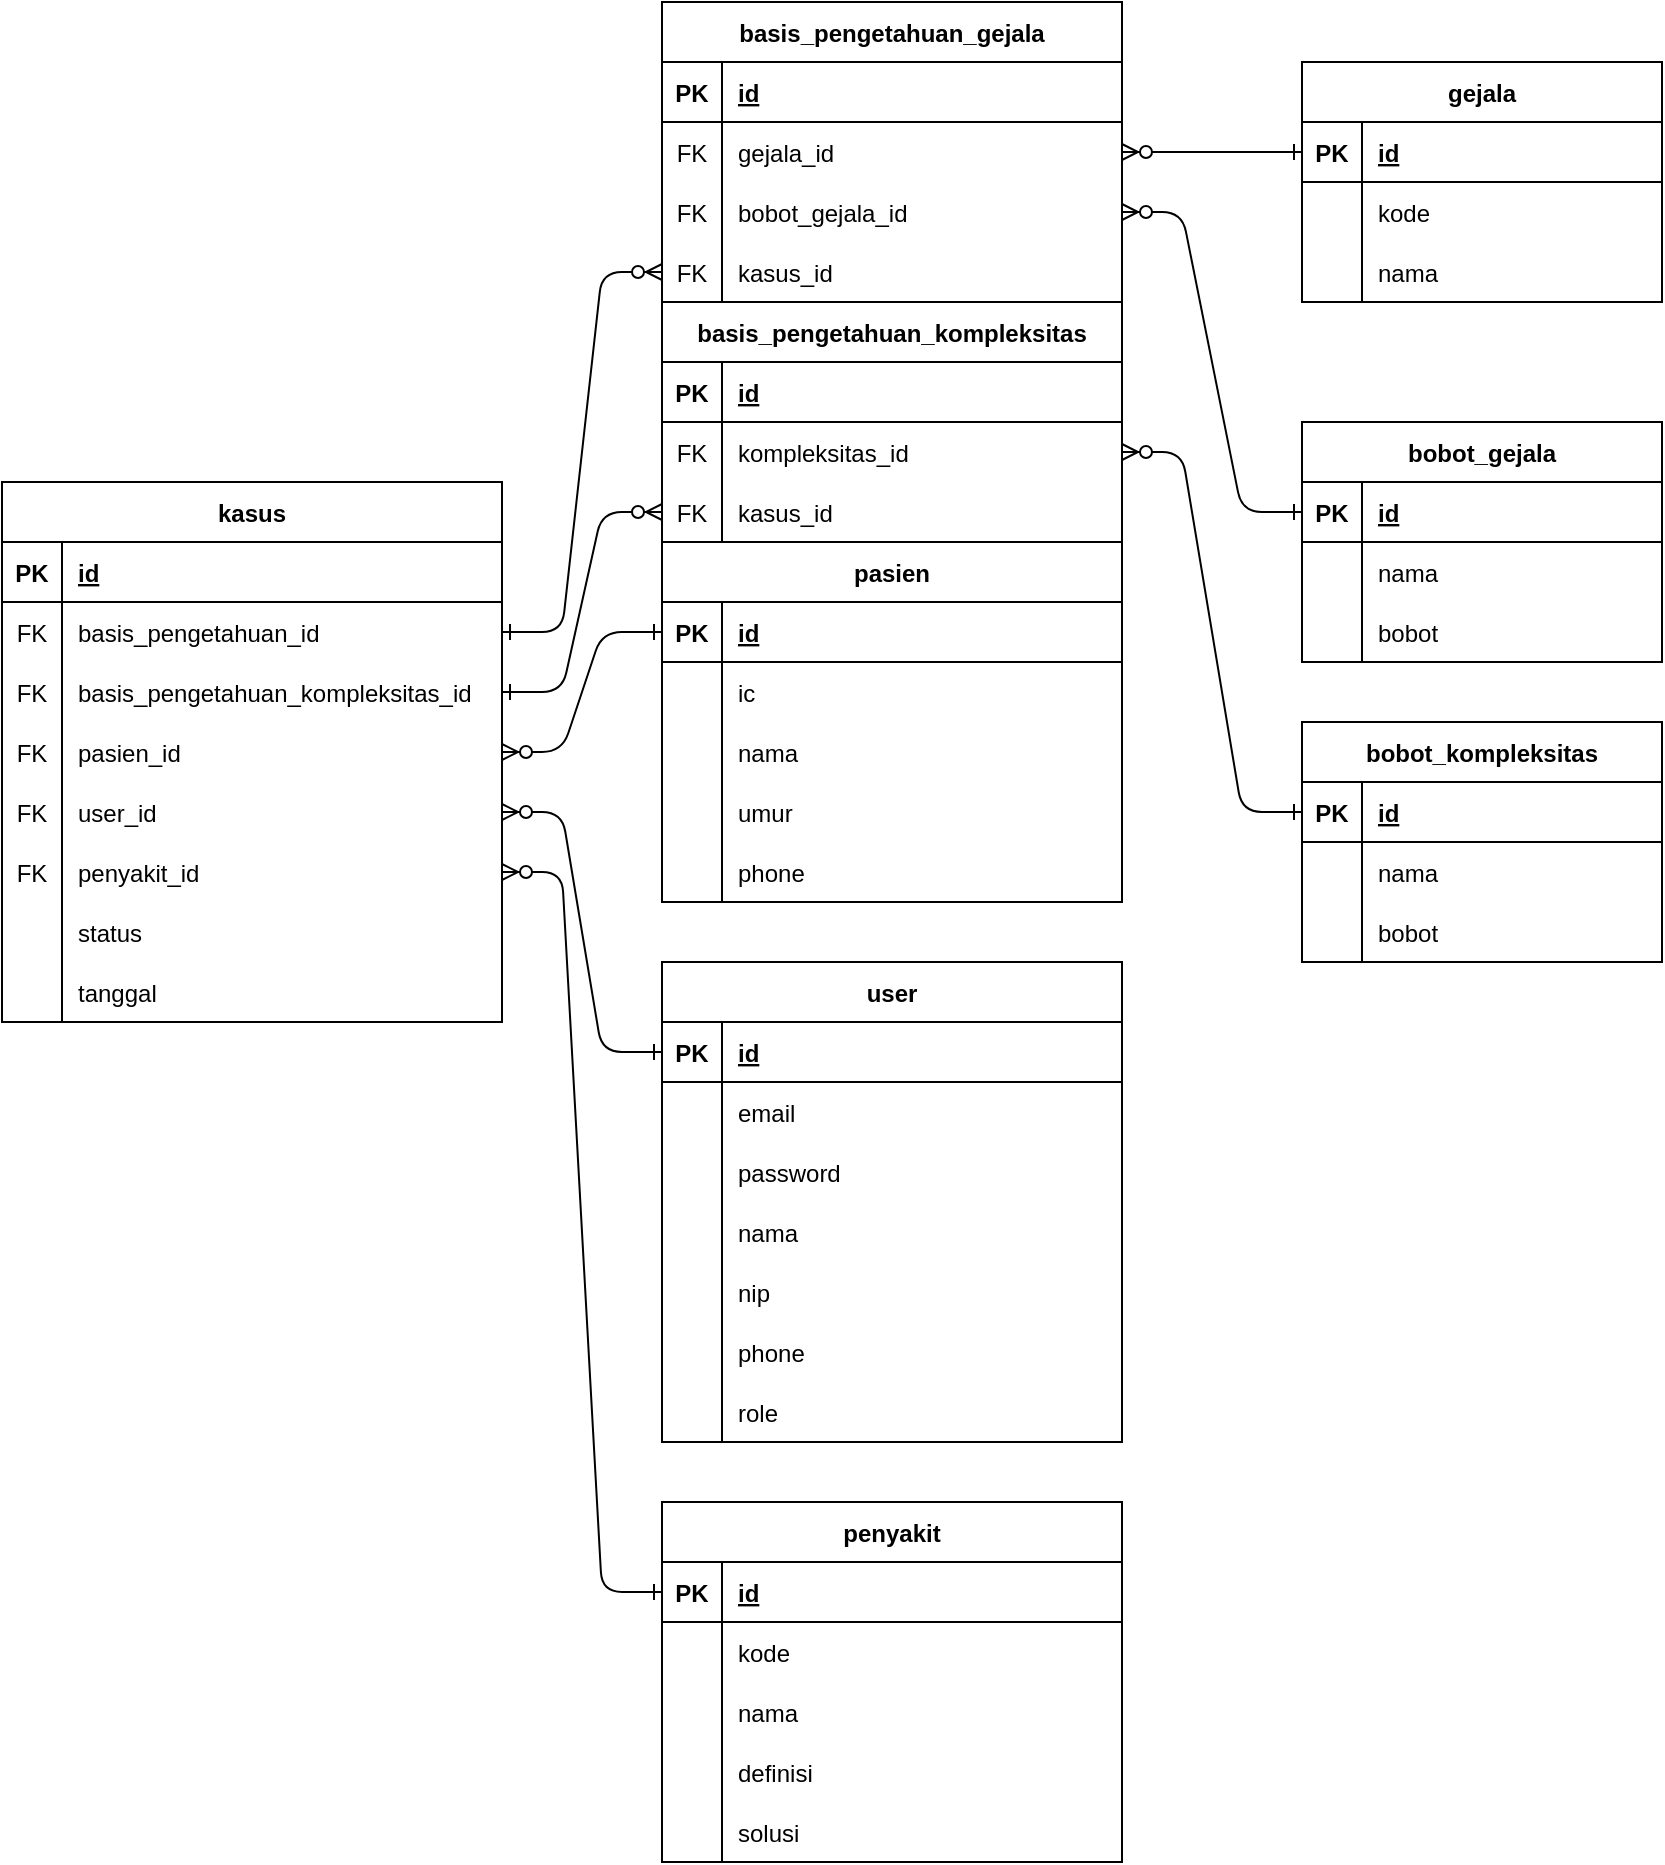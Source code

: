 <mxfile version="20.8.16" type="device"><diagram id="R2lEEEUBdFMjLlhIrx00" name="Page-1"><mxGraphModel dx="337" dy="280" grid="1" gridSize="10" guides="1" tooltips="1" connect="1" arrows="1" fold="1" page="1" pageScale="1" pageWidth="850" pageHeight="1100" math="0" shadow="0" extFonts="Permanent Marker^https://fonts.googleapis.com/css?family=Permanent+Marker"><root><mxCell id="0"/><mxCell id="1" parent="0"/><mxCell id="U392wMu31FLgUs0yRR94-350" value="user" style="shape=table;startSize=30;container=1;collapsible=1;childLayout=tableLayout;fixedRows=1;rowLines=0;fontStyle=1;align=center;resizeLast=1;" parent="1" vertex="1"><mxGeometry x="1190" y="1590" width="230" height="240" as="geometry"/></mxCell><mxCell id="U392wMu31FLgUs0yRR94-351" value="" style="shape=tableRow;horizontal=0;startSize=0;swimlaneHead=0;swimlaneBody=0;fillColor=none;collapsible=0;dropTarget=0;points=[[0,0.5],[1,0.5]];portConstraint=eastwest;top=0;left=0;right=0;bottom=1;" parent="U392wMu31FLgUs0yRR94-350" vertex="1"><mxGeometry y="30" width="230" height="30" as="geometry"/></mxCell><mxCell id="U392wMu31FLgUs0yRR94-352" value="PK" style="shape=partialRectangle;connectable=0;fillColor=none;top=0;left=0;bottom=0;right=0;fontStyle=1;overflow=hidden;" parent="U392wMu31FLgUs0yRR94-351" vertex="1"><mxGeometry width="30" height="30" as="geometry"><mxRectangle width="30" height="30" as="alternateBounds"/></mxGeometry></mxCell><mxCell id="U392wMu31FLgUs0yRR94-353" value="id" style="shape=partialRectangle;connectable=0;fillColor=none;top=0;left=0;bottom=0;right=0;align=left;spacingLeft=6;fontStyle=5;overflow=hidden;" parent="U392wMu31FLgUs0yRR94-351" vertex="1"><mxGeometry x="30" width="200" height="30" as="geometry"><mxRectangle width="200" height="30" as="alternateBounds"/></mxGeometry></mxCell><mxCell id="U392wMu31FLgUs0yRR94-354" value="" style="shape=tableRow;horizontal=0;startSize=0;swimlaneHead=0;swimlaneBody=0;fillColor=none;collapsible=0;dropTarget=0;points=[[0,0.5],[1,0.5]];portConstraint=eastwest;top=0;left=0;right=0;bottom=0;" parent="U392wMu31FLgUs0yRR94-350" vertex="1"><mxGeometry y="60" width="230" height="30" as="geometry"/></mxCell><mxCell id="U392wMu31FLgUs0yRR94-355" value="" style="shape=partialRectangle;connectable=0;fillColor=none;top=0;left=0;bottom=0;right=0;editable=1;overflow=hidden;" parent="U392wMu31FLgUs0yRR94-354" vertex="1"><mxGeometry width="30" height="30" as="geometry"><mxRectangle width="30" height="30" as="alternateBounds"/></mxGeometry></mxCell><mxCell id="U392wMu31FLgUs0yRR94-356" value="email" style="shape=partialRectangle;connectable=0;fillColor=none;top=0;left=0;bottom=0;right=0;align=left;spacingLeft=6;overflow=hidden;" parent="U392wMu31FLgUs0yRR94-354" vertex="1"><mxGeometry x="30" width="200" height="30" as="geometry"><mxRectangle width="200" height="30" as="alternateBounds"/></mxGeometry></mxCell><mxCell id="U392wMu31FLgUs0yRR94-357" value="" style="shape=tableRow;horizontal=0;startSize=0;swimlaneHead=0;swimlaneBody=0;fillColor=none;collapsible=0;dropTarget=0;points=[[0,0.5],[1,0.5]];portConstraint=eastwest;top=0;left=0;right=0;bottom=0;" parent="U392wMu31FLgUs0yRR94-350" vertex="1"><mxGeometry y="90" width="230" height="30" as="geometry"/></mxCell><mxCell id="U392wMu31FLgUs0yRR94-358" value="" style="shape=partialRectangle;connectable=0;fillColor=none;top=0;left=0;bottom=0;right=0;editable=1;overflow=hidden;" parent="U392wMu31FLgUs0yRR94-357" vertex="1"><mxGeometry width="30" height="30" as="geometry"><mxRectangle width="30" height="30" as="alternateBounds"/></mxGeometry></mxCell><mxCell id="U392wMu31FLgUs0yRR94-359" value="password" style="shape=partialRectangle;connectable=0;fillColor=none;top=0;left=0;bottom=0;right=0;align=left;spacingLeft=6;overflow=hidden;" parent="U392wMu31FLgUs0yRR94-357" vertex="1"><mxGeometry x="30" width="200" height="30" as="geometry"><mxRectangle width="200" height="30" as="alternateBounds"/></mxGeometry></mxCell><mxCell id="U392wMu31FLgUs0yRR94-360" value="" style="shape=tableRow;horizontal=0;startSize=0;swimlaneHead=0;swimlaneBody=0;fillColor=none;collapsible=0;dropTarget=0;points=[[0,0.5],[1,0.5]];portConstraint=eastwest;top=0;left=0;right=0;bottom=0;" parent="U392wMu31FLgUs0yRR94-350" vertex="1"><mxGeometry y="120" width="230" height="30" as="geometry"/></mxCell><mxCell id="U392wMu31FLgUs0yRR94-361" value="" style="shape=partialRectangle;connectable=0;fillColor=none;top=0;left=0;bottom=0;right=0;editable=1;overflow=hidden;" parent="U392wMu31FLgUs0yRR94-360" vertex="1"><mxGeometry width="30" height="30" as="geometry"><mxRectangle width="30" height="30" as="alternateBounds"/></mxGeometry></mxCell><mxCell id="U392wMu31FLgUs0yRR94-362" value="nama" style="shape=partialRectangle;connectable=0;fillColor=none;top=0;left=0;bottom=0;right=0;align=left;spacingLeft=6;overflow=hidden;" parent="U392wMu31FLgUs0yRR94-360" vertex="1"><mxGeometry x="30" width="200" height="30" as="geometry"><mxRectangle width="200" height="30" as="alternateBounds"/></mxGeometry></mxCell><mxCell id="U392wMu31FLgUs0yRR94-363" value="" style="shape=tableRow;horizontal=0;startSize=0;swimlaneHead=0;swimlaneBody=0;fillColor=none;collapsible=0;dropTarget=0;points=[[0,0.5],[1,0.5]];portConstraint=eastwest;top=0;left=0;right=0;bottom=0;" parent="U392wMu31FLgUs0yRR94-350" vertex="1"><mxGeometry y="150" width="230" height="30" as="geometry"/></mxCell><mxCell id="U392wMu31FLgUs0yRR94-364" value="" style="shape=partialRectangle;connectable=0;fillColor=none;top=0;left=0;bottom=0;right=0;editable=1;overflow=hidden;" parent="U392wMu31FLgUs0yRR94-363" vertex="1"><mxGeometry width="30" height="30" as="geometry"><mxRectangle width="30" height="30" as="alternateBounds"/></mxGeometry></mxCell><mxCell id="U392wMu31FLgUs0yRR94-365" value="nip" style="shape=partialRectangle;connectable=0;fillColor=none;top=0;left=0;bottom=0;right=0;align=left;spacingLeft=6;overflow=hidden;" parent="U392wMu31FLgUs0yRR94-363" vertex="1"><mxGeometry x="30" width="200" height="30" as="geometry"><mxRectangle width="200" height="30" as="alternateBounds"/></mxGeometry></mxCell><mxCell id="U392wMu31FLgUs0yRR94-366" value="" style="shape=tableRow;horizontal=0;startSize=0;swimlaneHead=0;swimlaneBody=0;fillColor=none;collapsible=0;dropTarget=0;points=[[0,0.5],[1,0.5]];portConstraint=eastwest;top=0;left=0;right=0;bottom=0;" parent="U392wMu31FLgUs0yRR94-350" vertex="1"><mxGeometry y="180" width="230" height="30" as="geometry"/></mxCell><mxCell id="U392wMu31FLgUs0yRR94-367" value="" style="shape=partialRectangle;connectable=0;fillColor=none;top=0;left=0;bottom=0;right=0;editable=1;overflow=hidden;" parent="U392wMu31FLgUs0yRR94-366" vertex="1"><mxGeometry width="30" height="30" as="geometry"><mxRectangle width="30" height="30" as="alternateBounds"/></mxGeometry></mxCell><mxCell id="U392wMu31FLgUs0yRR94-368" value="phone" style="shape=partialRectangle;connectable=0;fillColor=none;top=0;left=0;bottom=0;right=0;align=left;spacingLeft=6;overflow=hidden;" parent="U392wMu31FLgUs0yRR94-366" vertex="1"><mxGeometry x="30" width="200" height="30" as="geometry"><mxRectangle width="200" height="30" as="alternateBounds"/></mxGeometry></mxCell><mxCell id="U392wMu31FLgUs0yRR94-369" value="" style="shape=tableRow;horizontal=0;startSize=0;swimlaneHead=0;swimlaneBody=0;fillColor=none;collapsible=0;dropTarget=0;points=[[0,0.5],[1,0.5]];portConstraint=eastwest;top=0;left=0;right=0;bottom=0;" parent="U392wMu31FLgUs0yRR94-350" vertex="1"><mxGeometry y="210" width="230" height="30" as="geometry"/></mxCell><mxCell id="U392wMu31FLgUs0yRR94-370" value="" style="shape=partialRectangle;connectable=0;fillColor=none;top=0;left=0;bottom=0;right=0;editable=1;overflow=hidden;" parent="U392wMu31FLgUs0yRR94-369" vertex="1"><mxGeometry width="30" height="30" as="geometry"><mxRectangle width="30" height="30" as="alternateBounds"/></mxGeometry></mxCell><mxCell id="U392wMu31FLgUs0yRR94-371" value="role" style="shape=partialRectangle;connectable=0;fillColor=none;top=0;left=0;bottom=0;right=0;align=left;spacingLeft=6;overflow=hidden;" parent="U392wMu31FLgUs0yRR94-369" vertex="1"><mxGeometry x="30" width="200" height="30" as="geometry"><mxRectangle width="200" height="30" as="alternateBounds"/></mxGeometry></mxCell><mxCell id="U392wMu31FLgUs0yRR94-372" value="pasien" style="shape=table;startSize=30;container=1;collapsible=1;childLayout=tableLayout;fixedRows=1;rowLines=0;fontStyle=1;align=center;resizeLast=1;" parent="1" vertex="1"><mxGeometry x="1190" y="1380" width="230" height="180" as="geometry"/></mxCell><mxCell id="U392wMu31FLgUs0yRR94-373" value="" style="shape=tableRow;horizontal=0;startSize=0;swimlaneHead=0;swimlaneBody=0;fillColor=none;collapsible=0;dropTarget=0;points=[[0,0.5],[1,0.5]];portConstraint=eastwest;top=0;left=0;right=0;bottom=1;" parent="U392wMu31FLgUs0yRR94-372" vertex="1"><mxGeometry y="30" width="230" height="30" as="geometry"/></mxCell><mxCell id="U392wMu31FLgUs0yRR94-374" value="PK" style="shape=partialRectangle;connectable=0;fillColor=none;top=0;left=0;bottom=0;right=0;fontStyle=1;overflow=hidden;" parent="U392wMu31FLgUs0yRR94-373" vertex="1"><mxGeometry width="30" height="30" as="geometry"><mxRectangle width="30" height="30" as="alternateBounds"/></mxGeometry></mxCell><mxCell id="U392wMu31FLgUs0yRR94-375" value="id" style="shape=partialRectangle;connectable=0;fillColor=none;top=0;left=0;bottom=0;right=0;align=left;spacingLeft=6;fontStyle=5;overflow=hidden;" parent="U392wMu31FLgUs0yRR94-373" vertex="1"><mxGeometry x="30" width="200" height="30" as="geometry"><mxRectangle width="200" height="30" as="alternateBounds"/></mxGeometry></mxCell><mxCell id="U392wMu31FLgUs0yRR94-376" value="" style="shape=tableRow;horizontal=0;startSize=0;swimlaneHead=0;swimlaneBody=0;fillColor=none;collapsible=0;dropTarget=0;points=[[0,0.5],[1,0.5]];portConstraint=eastwest;top=0;left=0;right=0;bottom=0;" parent="U392wMu31FLgUs0yRR94-372" vertex="1"><mxGeometry y="60" width="230" height="30" as="geometry"/></mxCell><mxCell id="U392wMu31FLgUs0yRR94-377" value="" style="shape=partialRectangle;connectable=0;fillColor=none;top=0;left=0;bottom=0;right=0;editable=1;overflow=hidden;" parent="U392wMu31FLgUs0yRR94-376" vertex="1"><mxGeometry width="30" height="30" as="geometry"><mxRectangle width="30" height="30" as="alternateBounds"/></mxGeometry></mxCell><mxCell id="U392wMu31FLgUs0yRR94-378" value="ic" style="shape=partialRectangle;connectable=0;fillColor=none;top=0;left=0;bottom=0;right=0;align=left;spacingLeft=6;overflow=hidden;" parent="U392wMu31FLgUs0yRR94-376" vertex="1"><mxGeometry x="30" width="200" height="30" as="geometry"><mxRectangle width="200" height="30" as="alternateBounds"/></mxGeometry></mxCell><mxCell id="U392wMu31FLgUs0yRR94-379" value="" style="shape=tableRow;horizontal=0;startSize=0;swimlaneHead=0;swimlaneBody=0;fillColor=none;collapsible=0;dropTarget=0;points=[[0,0.5],[1,0.5]];portConstraint=eastwest;top=0;left=0;right=0;bottom=0;" parent="U392wMu31FLgUs0yRR94-372" vertex="1"><mxGeometry y="90" width="230" height="30" as="geometry"/></mxCell><mxCell id="U392wMu31FLgUs0yRR94-380" value="" style="shape=partialRectangle;connectable=0;fillColor=none;top=0;left=0;bottom=0;right=0;editable=1;overflow=hidden;" parent="U392wMu31FLgUs0yRR94-379" vertex="1"><mxGeometry width="30" height="30" as="geometry"><mxRectangle width="30" height="30" as="alternateBounds"/></mxGeometry></mxCell><mxCell id="U392wMu31FLgUs0yRR94-381" value="nama" style="shape=partialRectangle;connectable=0;fillColor=none;top=0;left=0;bottom=0;right=0;align=left;spacingLeft=6;overflow=hidden;" parent="U392wMu31FLgUs0yRR94-379" vertex="1"><mxGeometry x="30" width="200" height="30" as="geometry"><mxRectangle width="200" height="30" as="alternateBounds"/></mxGeometry></mxCell><mxCell id="U392wMu31FLgUs0yRR94-382" value="" style="shape=tableRow;horizontal=0;startSize=0;swimlaneHead=0;swimlaneBody=0;fillColor=none;collapsible=0;dropTarget=0;points=[[0,0.5],[1,0.5]];portConstraint=eastwest;top=0;left=0;right=0;bottom=0;" parent="U392wMu31FLgUs0yRR94-372" vertex="1"><mxGeometry y="120" width="230" height="30" as="geometry"/></mxCell><mxCell id="U392wMu31FLgUs0yRR94-383" value="" style="shape=partialRectangle;connectable=0;fillColor=none;top=0;left=0;bottom=0;right=0;editable=1;overflow=hidden;" parent="U392wMu31FLgUs0yRR94-382" vertex="1"><mxGeometry width="30" height="30" as="geometry"><mxRectangle width="30" height="30" as="alternateBounds"/></mxGeometry></mxCell><mxCell id="U392wMu31FLgUs0yRR94-384" value="umur" style="shape=partialRectangle;connectable=0;fillColor=none;top=0;left=0;bottom=0;right=0;align=left;spacingLeft=6;overflow=hidden;" parent="U392wMu31FLgUs0yRR94-382" vertex="1"><mxGeometry x="30" width="200" height="30" as="geometry"><mxRectangle width="200" height="30" as="alternateBounds"/></mxGeometry></mxCell><mxCell id="U392wMu31FLgUs0yRR94-385" value="" style="shape=tableRow;horizontal=0;startSize=0;swimlaneHead=0;swimlaneBody=0;fillColor=none;collapsible=0;dropTarget=0;points=[[0,0.5],[1,0.5]];portConstraint=eastwest;top=0;left=0;right=0;bottom=0;" parent="U392wMu31FLgUs0yRR94-372" vertex="1"><mxGeometry y="150" width="230" height="30" as="geometry"/></mxCell><mxCell id="U392wMu31FLgUs0yRR94-386" value="" style="shape=partialRectangle;connectable=0;fillColor=none;top=0;left=0;bottom=0;right=0;editable=1;overflow=hidden;" parent="U392wMu31FLgUs0yRR94-385" vertex="1"><mxGeometry width="30" height="30" as="geometry"><mxRectangle width="30" height="30" as="alternateBounds"/></mxGeometry></mxCell><mxCell id="U392wMu31FLgUs0yRR94-387" value="phone" style="shape=partialRectangle;connectable=0;fillColor=none;top=0;left=0;bottom=0;right=0;align=left;spacingLeft=6;overflow=hidden;" parent="U392wMu31FLgUs0yRR94-385" vertex="1"><mxGeometry x="30" width="200" height="30" as="geometry"><mxRectangle width="200" height="30" as="alternateBounds"/></mxGeometry></mxCell><mxCell id="U392wMu31FLgUs0yRR94-388" value="penyakit" style="shape=table;startSize=30;container=1;collapsible=1;childLayout=tableLayout;fixedRows=1;rowLines=0;fontStyle=1;align=center;resizeLast=1;" parent="1" vertex="1"><mxGeometry x="1190" y="1860" width="230" height="180" as="geometry"/></mxCell><mxCell id="U392wMu31FLgUs0yRR94-389" value="" style="shape=tableRow;horizontal=0;startSize=0;swimlaneHead=0;swimlaneBody=0;fillColor=none;collapsible=0;dropTarget=0;points=[[0,0.5],[1,0.5]];portConstraint=eastwest;top=0;left=0;right=0;bottom=1;" parent="U392wMu31FLgUs0yRR94-388" vertex="1"><mxGeometry y="30" width="230" height="30" as="geometry"/></mxCell><mxCell id="U392wMu31FLgUs0yRR94-390" value="PK" style="shape=partialRectangle;connectable=0;fillColor=none;top=0;left=0;bottom=0;right=0;fontStyle=1;overflow=hidden;" parent="U392wMu31FLgUs0yRR94-389" vertex="1"><mxGeometry width="30" height="30" as="geometry"><mxRectangle width="30" height="30" as="alternateBounds"/></mxGeometry></mxCell><mxCell id="U392wMu31FLgUs0yRR94-391" value="id" style="shape=partialRectangle;connectable=0;fillColor=none;top=0;left=0;bottom=0;right=0;align=left;spacingLeft=6;fontStyle=5;overflow=hidden;" parent="U392wMu31FLgUs0yRR94-389" vertex="1"><mxGeometry x="30" width="200" height="30" as="geometry"><mxRectangle width="200" height="30" as="alternateBounds"/></mxGeometry></mxCell><mxCell id="U392wMu31FLgUs0yRR94-392" value="" style="shape=tableRow;horizontal=0;startSize=0;swimlaneHead=0;swimlaneBody=0;fillColor=none;collapsible=0;dropTarget=0;points=[[0,0.5],[1,0.5]];portConstraint=eastwest;top=0;left=0;right=0;bottom=0;" parent="U392wMu31FLgUs0yRR94-388" vertex="1"><mxGeometry y="60" width="230" height="30" as="geometry"/></mxCell><mxCell id="U392wMu31FLgUs0yRR94-393" value="" style="shape=partialRectangle;connectable=0;fillColor=none;top=0;left=0;bottom=0;right=0;editable=1;overflow=hidden;" parent="U392wMu31FLgUs0yRR94-392" vertex="1"><mxGeometry width="30" height="30" as="geometry"><mxRectangle width="30" height="30" as="alternateBounds"/></mxGeometry></mxCell><mxCell id="U392wMu31FLgUs0yRR94-394" value="kode" style="shape=partialRectangle;connectable=0;fillColor=none;top=0;left=0;bottom=0;right=0;align=left;spacingLeft=6;overflow=hidden;" parent="U392wMu31FLgUs0yRR94-392" vertex="1"><mxGeometry x="30" width="200" height="30" as="geometry"><mxRectangle width="200" height="30" as="alternateBounds"/></mxGeometry></mxCell><mxCell id="U392wMu31FLgUs0yRR94-395" value="" style="shape=tableRow;horizontal=0;startSize=0;swimlaneHead=0;swimlaneBody=0;fillColor=none;collapsible=0;dropTarget=0;points=[[0,0.5],[1,0.5]];portConstraint=eastwest;top=0;left=0;right=0;bottom=0;" parent="U392wMu31FLgUs0yRR94-388" vertex="1"><mxGeometry y="90" width="230" height="30" as="geometry"/></mxCell><mxCell id="U392wMu31FLgUs0yRR94-396" value="" style="shape=partialRectangle;connectable=0;fillColor=none;top=0;left=0;bottom=0;right=0;editable=1;overflow=hidden;" parent="U392wMu31FLgUs0yRR94-395" vertex="1"><mxGeometry width="30" height="30" as="geometry"><mxRectangle width="30" height="30" as="alternateBounds"/></mxGeometry></mxCell><mxCell id="U392wMu31FLgUs0yRR94-397" value="nama" style="shape=partialRectangle;connectable=0;fillColor=none;top=0;left=0;bottom=0;right=0;align=left;spacingLeft=6;overflow=hidden;" parent="U392wMu31FLgUs0yRR94-395" vertex="1"><mxGeometry x="30" width="200" height="30" as="geometry"><mxRectangle width="200" height="30" as="alternateBounds"/></mxGeometry></mxCell><mxCell id="U392wMu31FLgUs0yRR94-398" value="" style="shape=tableRow;horizontal=0;startSize=0;swimlaneHead=0;swimlaneBody=0;fillColor=none;collapsible=0;dropTarget=0;points=[[0,0.5],[1,0.5]];portConstraint=eastwest;top=0;left=0;right=0;bottom=0;" parent="U392wMu31FLgUs0yRR94-388" vertex="1"><mxGeometry y="120" width="230" height="30" as="geometry"/></mxCell><mxCell id="U392wMu31FLgUs0yRR94-399" value="" style="shape=partialRectangle;connectable=0;fillColor=none;top=0;left=0;bottom=0;right=0;editable=1;overflow=hidden;" parent="U392wMu31FLgUs0yRR94-398" vertex="1"><mxGeometry width="30" height="30" as="geometry"><mxRectangle width="30" height="30" as="alternateBounds"/></mxGeometry></mxCell><mxCell id="U392wMu31FLgUs0yRR94-400" value="definisi" style="shape=partialRectangle;connectable=0;fillColor=none;top=0;left=0;bottom=0;right=0;align=left;spacingLeft=6;overflow=hidden;" parent="U392wMu31FLgUs0yRR94-398" vertex="1"><mxGeometry x="30" width="200" height="30" as="geometry"><mxRectangle width="200" height="30" as="alternateBounds"/></mxGeometry></mxCell><mxCell id="U392wMu31FLgUs0yRR94-401" value="" style="shape=tableRow;horizontal=0;startSize=0;swimlaneHead=0;swimlaneBody=0;fillColor=none;collapsible=0;dropTarget=0;points=[[0,0.5],[1,0.5]];portConstraint=eastwest;top=0;left=0;right=0;bottom=0;" parent="U392wMu31FLgUs0yRR94-388" vertex="1"><mxGeometry y="150" width="230" height="30" as="geometry"/></mxCell><mxCell id="U392wMu31FLgUs0yRR94-402" value="" style="shape=partialRectangle;connectable=0;fillColor=none;top=0;left=0;bottom=0;right=0;editable=1;overflow=hidden;" parent="U392wMu31FLgUs0yRR94-401" vertex="1"><mxGeometry width="30" height="30" as="geometry"><mxRectangle width="30" height="30" as="alternateBounds"/></mxGeometry></mxCell><mxCell id="U392wMu31FLgUs0yRR94-403" value="solusi" style="shape=partialRectangle;connectable=0;fillColor=none;top=0;left=0;bottom=0;right=0;align=left;spacingLeft=6;overflow=hidden;" parent="U392wMu31FLgUs0yRR94-401" vertex="1"><mxGeometry x="30" width="200" height="30" as="geometry"><mxRectangle width="200" height="30" as="alternateBounds"/></mxGeometry></mxCell><mxCell id="U392wMu31FLgUs0yRR94-404" value="gejala" style="shape=table;startSize=30;container=1;collapsible=1;childLayout=tableLayout;fixedRows=1;rowLines=0;fontStyle=1;align=center;resizeLast=1;" parent="1" vertex="1"><mxGeometry x="1510" y="1140" width="180" height="120" as="geometry"/></mxCell><mxCell id="U392wMu31FLgUs0yRR94-405" value="" style="shape=tableRow;horizontal=0;startSize=0;swimlaneHead=0;swimlaneBody=0;fillColor=none;collapsible=0;dropTarget=0;points=[[0,0.5],[1,0.5]];portConstraint=eastwest;top=0;left=0;right=0;bottom=1;" parent="U392wMu31FLgUs0yRR94-404" vertex="1"><mxGeometry y="30" width="180" height="30" as="geometry"/></mxCell><mxCell id="U392wMu31FLgUs0yRR94-406" value="PK" style="shape=partialRectangle;connectable=0;fillColor=none;top=0;left=0;bottom=0;right=0;fontStyle=1;overflow=hidden;" parent="U392wMu31FLgUs0yRR94-405" vertex="1"><mxGeometry width="30" height="30" as="geometry"><mxRectangle width="30" height="30" as="alternateBounds"/></mxGeometry></mxCell><mxCell id="U392wMu31FLgUs0yRR94-407" value="id" style="shape=partialRectangle;connectable=0;fillColor=none;top=0;left=0;bottom=0;right=0;align=left;spacingLeft=6;fontStyle=5;overflow=hidden;" parent="U392wMu31FLgUs0yRR94-405" vertex="1"><mxGeometry x="30" width="150" height="30" as="geometry"><mxRectangle width="150" height="30" as="alternateBounds"/></mxGeometry></mxCell><mxCell id="U392wMu31FLgUs0yRR94-408" value="" style="shape=tableRow;horizontal=0;startSize=0;swimlaneHead=0;swimlaneBody=0;fillColor=none;collapsible=0;dropTarget=0;points=[[0,0.5],[1,0.5]];portConstraint=eastwest;top=0;left=0;right=0;bottom=0;" parent="U392wMu31FLgUs0yRR94-404" vertex="1"><mxGeometry y="60" width="180" height="30" as="geometry"/></mxCell><mxCell id="U392wMu31FLgUs0yRR94-409" value="" style="shape=partialRectangle;connectable=0;fillColor=none;top=0;left=0;bottom=0;right=0;editable=1;overflow=hidden;" parent="U392wMu31FLgUs0yRR94-408" vertex="1"><mxGeometry width="30" height="30" as="geometry"><mxRectangle width="30" height="30" as="alternateBounds"/></mxGeometry></mxCell><mxCell id="U392wMu31FLgUs0yRR94-410" value="kode" style="shape=partialRectangle;connectable=0;fillColor=none;top=0;left=0;bottom=0;right=0;align=left;spacingLeft=6;overflow=hidden;" parent="U392wMu31FLgUs0yRR94-408" vertex="1"><mxGeometry x="30" width="150" height="30" as="geometry"><mxRectangle width="150" height="30" as="alternateBounds"/></mxGeometry></mxCell><mxCell id="U392wMu31FLgUs0yRR94-411" value="" style="shape=tableRow;horizontal=0;startSize=0;swimlaneHead=0;swimlaneBody=0;fillColor=none;collapsible=0;dropTarget=0;points=[[0,0.5],[1,0.5]];portConstraint=eastwest;top=0;left=0;right=0;bottom=0;" parent="U392wMu31FLgUs0yRR94-404" vertex="1"><mxGeometry y="90" width="180" height="30" as="geometry"/></mxCell><mxCell id="U392wMu31FLgUs0yRR94-412" value="" style="shape=partialRectangle;connectable=0;fillColor=none;top=0;left=0;bottom=0;right=0;editable=1;overflow=hidden;" parent="U392wMu31FLgUs0yRR94-411" vertex="1"><mxGeometry width="30" height="30" as="geometry"><mxRectangle width="30" height="30" as="alternateBounds"/></mxGeometry></mxCell><mxCell id="U392wMu31FLgUs0yRR94-413" value="nama" style="shape=partialRectangle;connectable=0;fillColor=none;top=0;left=0;bottom=0;right=0;align=left;spacingLeft=6;overflow=hidden;" parent="U392wMu31FLgUs0yRR94-411" vertex="1"><mxGeometry x="30" width="150" height="30" as="geometry"><mxRectangle width="150" height="30" as="alternateBounds"/></mxGeometry></mxCell><mxCell id="U392wMu31FLgUs0yRR94-417" value="bobot_gejala" style="shape=table;startSize=30;container=1;collapsible=1;childLayout=tableLayout;fixedRows=1;rowLines=0;fontStyle=1;align=center;resizeLast=1;" parent="1" vertex="1"><mxGeometry x="1510" y="1320" width="180" height="120" as="geometry"/></mxCell><mxCell id="U392wMu31FLgUs0yRR94-418" value="" style="shape=tableRow;horizontal=0;startSize=0;swimlaneHead=0;swimlaneBody=0;fillColor=none;collapsible=0;dropTarget=0;points=[[0,0.5],[1,0.5]];portConstraint=eastwest;top=0;left=0;right=0;bottom=1;" parent="U392wMu31FLgUs0yRR94-417" vertex="1"><mxGeometry y="30" width="180" height="30" as="geometry"/></mxCell><mxCell id="U392wMu31FLgUs0yRR94-419" value="PK" style="shape=partialRectangle;connectable=0;fillColor=none;top=0;left=0;bottom=0;right=0;fontStyle=1;overflow=hidden;" parent="U392wMu31FLgUs0yRR94-418" vertex="1"><mxGeometry width="30" height="30" as="geometry"><mxRectangle width="30" height="30" as="alternateBounds"/></mxGeometry></mxCell><mxCell id="U392wMu31FLgUs0yRR94-420" value="id" style="shape=partialRectangle;connectable=0;fillColor=none;top=0;left=0;bottom=0;right=0;align=left;spacingLeft=6;fontStyle=5;overflow=hidden;" parent="U392wMu31FLgUs0yRR94-418" vertex="1"><mxGeometry x="30" width="150" height="30" as="geometry"><mxRectangle width="150" height="30" as="alternateBounds"/></mxGeometry></mxCell><mxCell id="U392wMu31FLgUs0yRR94-421" value="" style="shape=tableRow;horizontal=0;startSize=0;swimlaneHead=0;swimlaneBody=0;fillColor=none;collapsible=0;dropTarget=0;points=[[0,0.5],[1,0.5]];portConstraint=eastwest;top=0;left=0;right=0;bottom=0;" parent="U392wMu31FLgUs0yRR94-417" vertex="1"><mxGeometry y="60" width="180" height="30" as="geometry"/></mxCell><mxCell id="U392wMu31FLgUs0yRR94-422" value="" style="shape=partialRectangle;connectable=0;fillColor=none;top=0;left=0;bottom=0;right=0;editable=1;overflow=hidden;" parent="U392wMu31FLgUs0yRR94-421" vertex="1"><mxGeometry width="30" height="30" as="geometry"><mxRectangle width="30" height="30" as="alternateBounds"/></mxGeometry></mxCell><mxCell id="U392wMu31FLgUs0yRR94-423" value="nama" style="shape=partialRectangle;connectable=0;fillColor=none;top=0;left=0;bottom=0;right=0;align=left;spacingLeft=6;overflow=hidden;" parent="U392wMu31FLgUs0yRR94-421" vertex="1"><mxGeometry x="30" width="150" height="30" as="geometry"><mxRectangle width="150" height="30" as="alternateBounds"/></mxGeometry></mxCell><mxCell id="U392wMu31FLgUs0yRR94-424" value="" style="shape=tableRow;horizontal=0;startSize=0;swimlaneHead=0;swimlaneBody=0;fillColor=none;collapsible=0;dropTarget=0;points=[[0,0.5],[1,0.5]];portConstraint=eastwest;top=0;left=0;right=0;bottom=0;" parent="U392wMu31FLgUs0yRR94-417" vertex="1"><mxGeometry y="90" width="180" height="30" as="geometry"/></mxCell><mxCell id="U392wMu31FLgUs0yRR94-425" value="" style="shape=partialRectangle;connectable=0;fillColor=none;top=0;left=0;bottom=0;right=0;editable=1;overflow=hidden;" parent="U392wMu31FLgUs0yRR94-424" vertex="1"><mxGeometry width="30" height="30" as="geometry"><mxRectangle width="30" height="30" as="alternateBounds"/></mxGeometry></mxCell><mxCell id="U392wMu31FLgUs0yRR94-426" value="bobot" style="shape=partialRectangle;connectable=0;fillColor=none;top=0;left=0;bottom=0;right=0;align=left;spacingLeft=6;overflow=hidden;" parent="U392wMu31FLgUs0yRR94-424" vertex="1"><mxGeometry x="30" width="150" height="30" as="geometry"><mxRectangle width="150" height="30" as="alternateBounds"/></mxGeometry></mxCell><mxCell id="U392wMu31FLgUs0yRR94-430" value="" style="edgeStyle=entityRelationEdgeStyle;endArrow=ERzeroToMany;startArrow=ERone;endFill=1;startFill=0;" parent="1" source="U392wMu31FLgUs0yRR94-418" target="U392wMu31FLgUs0yRR94-441" edge="1"><mxGeometry width="100" height="100" relative="1" as="geometry"><mxPoint x="1400" y="585" as="sourcePoint"/><mxPoint x="1550" y="1090" as="targetPoint"/></mxGeometry></mxCell><mxCell id="U392wMu31FLgUs0yRR94-431" value="basis_pengetahuan_gejala" style="shape=table;startSize=30;container=1;collapsible=1;childLayout=tableLayout;fixedRows=1;rowLines=0;fontStyle=1;align=center;resizeLast=1;" parent="1" vertex="1"><mxGeometry x="1190" y="1110" width="230" height="150" as="geometry"/></mxCell><mxCell id="U392wMu31FLgUs0yRR94-432" value="" style="shape=tableRow;horizontal=0;startSize=0;swimlaneHead=0;swimlaneBody=0;fillColor=none;collapsible=0;dropTarget=0;points=[[0,0.5],[1,0.5]];portConstraint=eastwest;top=0;left=0;right=0;bottom=1;" parent="U392wMu31FLgUs0yRR94-431" vertex="1"><mxGeometry y="30" width="230" height="30" as="geometry"/></mxCell><mxCell id="U392wMu31FLgUs0yRR94-433" value="PK" style="shape=partialRectangle;connectable=0;fillColor=none;top=0;left=0;bottom=0;right=0;fontStyle=1;overflow=hidden;" parent="U392wMu31FLgUs0yRR94-432" vertex="1"><mxGeometry width="30" height="30" as="geometry"><mxRectangle width="30" height="30" as="alternateBounds"/></mxGeometry></mxCell><mxCell id="U392wMu31FLgUs0yRR94-434" value="id" style="shape=partialRectangle;connectable=0;fillColor=none;top=0;left=0;bottom=0;right=0;align=left;spacingLeft=6;fontStyle=5;overflow=hidden;" parent="U392wMu31FLgUs0yRR94-432" vertex="1"><mxGeometry x="30" width="200" height="30" as="geometry"><mxRectangle width="200" height="30" as="alternateBounds"/></mxGeometry></mxCell><mxCell id="U392wMu31FLgUs0yRR94-438" value="" style="shape=tableRow;horizontal=0;startSize=0;swimlaneHead=0;swimlaneBody=0;fillColor=none;collapsible=0;dropTarget=0;points=[[0,0.5],[1,0.5]];portConstraint=eastwest;top=0;left=0;right=0;bottom=0;" parent="U392wMu31FLgUs0yRR94-431" vertex="1"><mxGeometry y="60" width="230" height="30" as="geometry"/></mxCell><mxCell id="U392wMu31FLgUs0yRR94-439" value="FK" style="shape=partialRectangle;connectable=0;fillColor=none;top=0;left=0;bottom=0;right=0;editable=1;overflow=hidden;" parent="U392wMu31FLgUs0yRR94-438" vertex="1"><mxGeometry width="30" height="30" as="geometry"><mxRectangle width="30" height="30" as="alternateBounds"/></mxGeometry></mxCell><mxCell id="U392wMu31FLgUs0yRR94-440" value="gejala_id" style="shape=partialRectangle;connectable=0;fillColor=none;top=0;left=0;bottom=0;right=0;align=left;spacingLeft=6;overflow=hidden;" parent="U392wMu31FLgUs0yRR94-438" vertex="1"><mxGeometry x="30" width="200" height="30" as="geometry"><mxRectangle width="200" height="30" as="alternateBounds"/></mxGeometry></mxCell><mxCell id="U392wMu31FLgUs0yRR94-441" value="" style="shape=tableRow;horizontal=0;startSize=0;swimlaneHead=0;swimlaneBody=0;fillColor=none;collapsible=0;dropTarget=0;points=[[0,0.5],[1,0.5]];portConstraint=eastwest;top=0;left=0;right=0;bottom=0;" parent="U392wMu31FLgUs0yRR94-431" vertex="1"><mxGeometry y="90" width="230" height="30" as="geometry"/></mxCell><mxCell id="U392wMu31FLgUs0yRR94-442" value="FK" style="shape=partialRectangle;connectable=0;fillColor=none;top=0;left=0;bottom=0;right=0;editable=1;overflow=hidden;" parent="U392wMu31FLgUs0yRR94-441" vertex="1"><mxGeometry width="30" height="30" as="geometry"><mxRectangle width="30" height="30" as="alternateBounds"/></mxGeometry></mxCell><mxCell id="U392wMu31FLgUs0yRR94-443" value="bobot_gejala_id" style="shape=partialRectangle;connectable=0;fillColor=none;top=0;left=0;bottom=0;right=0;align=left;spacingLeft=6;overflow=hidden;" parent="U392wMu31FLgUs0yRR94-441" vertex="1"><mxGeometry x="30" width="200" height="30" as="geometry"><mxRectangle width="200" height="30" as="alternateBounds"/></mxGeometry></mxCell><mxCell id="U392wMu31FLgUs0yRR94-502" value="" style="shape=tableRow;horizontal=0;startSize=0;swimlaneHead=0;swimlaneBody=0;fillColor=none;collapsible=0;dropTarget=0;points=[[0,0.5],[1,0.5]];portConstraint=eastwest;top=0;left=0;right=0;bottom=0;" parent="U392wMu31FLgUs0yRR94-431" vertex="1"><mxGeometry y="120" width="230" height="30" as="geometry"/></mxCell><mxCell id="U392wMu31FLgUs0yRR94-503" value="FK" style="shape=partialRectangle;connectable=0;fillColor=none;top=0;left=0;bottom=0;right=0;editable=1;overflow=hidden;" parent="U392wMu31FLgUs0yRR94-502" vertex="1"><mxGeometry width="30" height="30" as="geometry"><mxRectangle width="30" height="30" as="alternateBounds"/></mxGeometry></mxCell><mxCell id="U392wMu31FLgUs0yRR94-504" value="kasus_id" style="shape=partialRectangle;connectable=0;fillColor=none;top=0;left=0;bottom=0;right=0;align=left;spacingLeft=6;overflow=hidden;" parent="U392wMu31FLgUs0yRR94-502" vertex="1"><mxGeometry x="30" width="200" height="30" as="geometry"><mxRectangle width="200" height="30" as="alternateBounds"/></mxGeometry></mxCell><mxCell id="U392wMu31FLgUs0yRR94-444" value="" style="edgeStyle=entityRelationEdgeStyle;endArrow=ERzeroToMany;startArrow=ERone;endFill=1;startFill=0;" parent="1" source="U392wMu31FLgUs0yRR94-373" target="U392wMu31FLgUs0yRR94-455" edge="1"><mxGeometry width="100" height="100" relative="1" as="geometry"><mxPoint x="1770" y="1165" as="sourcePoint"/><mxPoint x="1710" y="1075" as="targetPoint"/></mxGeometry></mxCell><mxCell id="U392wMu31FLgUs0yRR94-445" value="" style="edgeStyle=entityRelationEdgeStyle;endArrow=ERzeroToMany;startArrow=ERone;endFill=1;startFill=0;" parent="1" source="U392wMu31FLgUs0yRR94-389" target="U392wMu31FLgUs0yRR94-499" edge="1"><mxGeometry width="100" height="100" relative="1" as="geometry"><mxPoint x="1270" y="1360" as="sourcePoint"/><mxPoint x="1200" y="950" as="targetPoint"/></mxGeometry></mxCell><mxCell id="U392wMu31FLgUs0yRR94-446" value="" style="edgeStyle=entityRelationEdgeStyle;endArrow=ERzeroToMany;startArrow=ERone;endFill=1;startFill=0;" parent="1" source="U392wMu31FLgUs0yRR94-405" target="U392wMu31FLgUs0yRR94-438" edge="1"><mxGeometry width="100" height="100" relative="1" as="geometry"><mxPoint x="1370" y="1345" as="sourcePoint"/><mxPoint x="1180" y="980" as="targetPoint"/></mxGeometry></mxCell><mxCell id="U392wMu31FLgUs0yRR94-447" value="" style="edgeStyle=entityRelationEdgeStyle;endArrow=ERzeroToMany;startArrow=ERone;endFill=1;startFill=0;" parent="1" source="U392wMu31FLgUs0yRR94-351" target="U392wMu31FLgUs0yRR94-458" edge="1"><mxGeometry width="100" height="100" relative="1" as="geometry"><mxPoint x="2180" y="1335" as="sourcePoint"/><mxPoint x="1410" y="1355" as="targetPoint"/></mxGeometry></mxCell><mxCell id="U392wMu31FLgUs0yRR94-448" value="kasus" style="shape=table;startSize=30;container=1;collapsible=1;childLayout=tableLayout;fixedRows=1;rowLines=0;fontStyle=1;align=center;resizeLast=1;" parent="1" vertex="1"><mxGeometry x="860" y="1350" width="250" height="270" as="geometry"/></mxCell><mxCell id="U392wMu31FLgUs0yRR94-449" value="" style="shape=tableRow;horizontal=0;startSize=0;swimlaneHead=0;swimlaneBody=0;fillColor=none;collapsible=0;dropTarget=0;points=[[0,0.5],[1,0.5]];portConstraint=eastwest;top=0;left=0;right=0;bottom=1;" parent="U392wMu31FLgUs0yRR94-448" vertex="1"><mxGeometry y="30" width="250" height="30" as="geometry"/></mxCell><mxCell id="U392wMu31FLgUs0yRR94-450" value="PK" style="shape=partialRectangle;connectable=0;fillColor=none;top=0;left=0;bottom=0;right=0;fontStyle=1;overflow=hidden;" parent="U392wMu31FLgUs0yRR94-449" vertex="1"><mxGeometry width="30" height="30" as="geometry"><mxRectangle width="30" height="30" as="alternateBounds"/></mxGeometry></mxCell><mxCell id="U392wMu31FLgUs0yRR94-451" value="id" style="shape=partialRectangle;connectable=0;fillColor=none;top=0;left=0;bottom=0;right=0;align=left;spacingLeft=6;fontStyle=5;overflow=hidden;" parent="U392wMu31FLgUs0yRR94-449" vertex="1"><mxGeometry x="30" width="220" height="30" as="geometry"><mxRectangle width="220" height="30" as="alternateBounds"/></mxGeometry></mxCell><mxCell id="U392wMu31FLgUs0yRR94-452" value="" style="shape=tableRow;horizontal=0;startSize=0;swimlaneHead=0;swimlaneBody=0;fillColor=none;collapsible=0;dropTarget=0;points=[[0,0.5],[1,0.5]];portConstraint=eastwest;top=0;left=0;right=0;bottom=0;" parent="U392wMu31FLgUs0yRR94-448" vertex="1"><mxGeometry y="60" width="250" height="30" as="geometry"/></mxCell><mxCell id="U392wMu31FLgUs0yRR94-453" value="FK" style="shape=partialRectangle;connectable=0;fillColor=none;top=0;left=0;bottom=0;right=0;editable=1;overflow=hidden;" parent="U392wMu31FLgUs0yRR94-452" vertex="1"><mxGeometry width="30" height="30" as="geometry"><mxRectangle width="30" height="30" as="alternateBounds"/></mxGeometry></mxCell><mxCell id="U392wMu31FLgUs0yRR94-454" value="basis_pengetahuan_id" style="shape=partialRectangle;connectable=0;fillColor=none;top=0;left=0;bottom=0;right=0;align=left;spacingLeft=6;overflow=hidden;" parent="U392wMu31FLgUs0yRR94-452" vertex="1"><mxGeometry x="30" width="220" height="30" as="geometry"><mxRectangle width="220" height="30" as="alternateBounds"/></mxGeometry></mxCell><mxCell id="U392wMu31FLgUs0yRR94-481" value="" style="shape=tableRow;horizontal=0;startSize=0;swimlaneHead=0;swimlaneBody=0;fillColor=none;collapsible=0;dropTarget=0;points=[[0,0.5],[1,0.5]];portConstraint=eastwest;top=0;left=0;right=0;bottom=0;" parent="U392wMu31FLgUs0yRR94-448" vertex="1"><mxGeometry y="90" width="250" height="30" as="geometry"/></mxCell><mxCell id="U392wMu31FLgUs0yRR94-482" value="FK" style="shape=partialRectangle;connectable=0;fillColor=none;top=0;left=0;bottom=0;right=0;editable=1;overflow=hidden;" parent="U392wMu31FLgUs0yRR94-481" vertex="1"><mxGeometry width="30" height="30" as="geometry"><mxRectangle width="30" height="30" as="alternateBounds"/></mxGeometry></mxCell><mxCell id="U392wMu31FLgUs0yRR94-483" value="basis_pengetahuan_kompleksitas_id" style="shape=partialRectangle;connectable=0;fillColor=none;top=0;left=0;bottom=0;right=0;align=left;spacingLeft=6;overflow=hidden;" parent="U392wMu31FLgUs0yRR94-481" vertex="1"><mxGeometry x="30" width="220" height="30" as="geometry"><mxRectangle width="220" height="30" as="alternateBounds"/></mxGeometry></mxCell><mxCell id="U392wMu31FLgUs0yRR94-455" value="" style="shape=tableRow;horizontal=0;startSize=0;swimlaneHead=0;swimlaneBody=0;fillColor=none;collapsible=0;dropTarget=0;points=[[0,0.5],[1,0.5]];portConstraint=eastwest;top=0;left=0;right=0;bottom=0;" parent="U392wMu31FLgUs0yRR94-448" vertex="1"><mxGeometry y="120" width="250" height="30" as="geometry"/></mxCell><mxCell id="U392wMu31FLgUs0yRR94-456" value="FK" style="shape=partialRectangle;connectable=0;fillColor=none;top=0;left=0;bottom=0;right=0;editable=1;overflow=hidden;" parent="U392wMu31FLgUs0yRR94-455" vertex="1"><mxGeometry width="30" height="30" as="geometry"><mxRectangle width="30" height="30" as="alternateBounds"/></mxGeometry></mxCell><mxCell id="U392wMu31FLgUs0yRR94-457" value="pasien_id" style="shape=partialRectangle;connectable=0;fillColor=none;top=0;left=0;bottom=0;right=0;align=left;spacingLeft=6;overflow=hidden;" parent="U392wMu31FLgUs0yRR94-455" vertex="1"><mxGeometry x="30" width="220" height="30" as="geometry"><mxRectangle width="220" height="30" as="alternateBounds"/></mxGeometry></mxCell><mxCell id="U392wMu31FLgUs0yRR94-458" value="" style="shape=tableRow;horizontal=0;startSize=0;swimlaneHead=0;swimlaneBody=0;fillColor=none;collapsible=0;dropTarget=0;points=[[0,0.5],[1,0.5]];portConstraint=eastwest;top=0;left=0;right=0;bottom=0;" parent="U392wMu31FLgUs0yRR94-448" vertex="1"><mxGeometry y="150" width="250" height="30" as="geometry"/></mxCell><mxCell id="U392wMu31FLgUs0yRR94-459" value="FK" style="shape=partialRectangle;connectable=0;fillColor=none;top=0;left=0;bottom=0;right=0;editable=1;overflow=hidden;" parent="U392wMu31FLgUs0yRR94-458" vertex="1"><mxGeometry width="30" height="30" as="geometry"><mxRectangle width="30" height="30" as="alternateBounds"/></mxGeometry></mxCell><mxCell id="U392wMu31FLgUs0yRR94-460" value="user_id" style="shape=partialRectangle;connectable=0;fillColor=none;top=0;left=0;bottom=0;right=0;align=left;spacingLeft=6;overflow=hidden;" parent="U392wMu31FLgUs0yRR94-458" vertex="1"><mxGeometry x="30" width="220" height="30" as="geometry"><mxRectangle width="220" height="30" as="alternateBounds"/></mxGeometry></mxCell><mxCell id="U392wMu31FLgUs0yRR94-499" value="" style="shape=tableRow;horizontal=0;startSize=0;swimlaneHead=0;swimlaneBody=0;fillColor=none;collapsible=0;dropTarget=0;points=[[0,0.5],[1,0.5]];portConstraint=eastwest;top=0;left=0;right=0;bottom=0;" parent="U392wMu31FLgUs0yRR94-448" vertex="1"><mxGeometry y="180" width="250" height="30" as="geometry"/></mxCell><mxCell id="U392wMu31FLgUs0yRR94-500" value="FK" style="shape=partialRectangle;connectable=0;fillColor=none;top=0;left=0;bottom=0;right=0;editable=1;overflow=hidden;" parent="U392wMu31FLgUs0yRR94-499" vertex="1"><mxGeometry width="30" height="30" as="geometry"><mxRectangle width="30" height="30" as="alternateBounds"/></mxGeometry></mxCell><mxCell id="U392wMu31FLgUs0yRR94-501" value="penyakit_id" style="shape=partialRectangle;connectable=0;fillColor=none;top=0;left=0;bottom=0;right=0;align=left;spacingLeft=6;overflow=hidden;" parent="U392wMu31FLgUs0yRR94-499" vertex="1"><mxGeometry x="30" width="220" height="30" as="geometry"><mxRectangle width="220" height="30" as="alternateBounds"/></mxGeometry></mxCell><mxCell id="U392wMu31FLgUs0yRR94-461" value="" style="shape=tableRow;horizontal=0;startSize=0;swimlaneHead=0;swimlaneBody=0;fillColor=none;collapsible=0;dropTarget=0;points=[[0,0.5],[1,0.5]];portConstraint=eastwest;top=0;left=0;right=0;bottom=0;" parent="U392wMu31FLgUs0yRR94-448" vertex="1"><mxGeometry y="210" width="250" height="30" as="geometry"/></mxCell><mxCell id="U392wMu31FLgUs0yRR94-462" value="" style="shape=partialRectangle;connectable=0;fillColor=none;top=0;left=0;bottom=0;right=0;editable=1;overflow=hidden;" parent="U392wMu31FLgUs0yRR94-461" vertex="1"><mxGeometry width="30" height="30" as="geometry"><mxRectangle width="30" height="30" as="alternateBounds"/></mxGeometry></mxCell><mxCell id="U392wMu31FLgUs0yRR94-463" value="status" style="shape=partialRectangle;connectable=0;fillColor=none;top=0;left=0;bottom=0;right=0;align=left;spacingLeft=6;overflow=hidden;" parent="U392wMu31FLgUs0yRR94-461" vertex="1"><mxGeometry x="30" width="220" height="30" as="geometry"><mxRectangle width="220" height="30" as="alternateBounds"/></mxGeometry></mxCell><mxCell id="U392wMu31FLgUs0yRR94-464" value="" style="shape=tableRow;horizontal=0;startSize=0;swimlaneHead=0;swimlaneBody=0;fillColor=none;collapsible=0;dropTarget=0;points=[[0,0.5],[1,0.5]];portConstraint=eastwest;top=0;left=0;right=0;bottom=0;" parent="U392wMu31FLgUs0yRR94-448" vertex="1"><mxGeometry y="240" width="250" height="30" as="geometry"/></mxCell><mxCell id="U392wMu31FLgUs0yRR94-465" value="" style="shape=partialRectangle;connectable=0;fillColor=none;top=0;left=0;bottom=0;right=0;editable=1;overflow=hidden;" parent="U392wMu31FLgUs0yRR94-464" vertex="1"><mxGeometry width="30" height="30" as="geometry"><mxRectangle width="30" height="30" as="alternateBounds"/></mxGeometry></mxCell><mxCell id="U392wMu31FLgUs0yRR94-466" value="tanggal" style="shape=partialRectangle;connectable=0;fillColor=none;top=0;left=0;bottom=0;right=0;align=left;spacingLeft=6;overflow=hidden;" parent="U392wMu31FLgUs0yRR94-464" vertex="1"><mxGeometry x="30" width="220" height="30" as="geometry"><mxRectangle width="220" height="30" as="alternateBounds"/></mxGeometry></mxCell><mxCell id="U392wMu31FLgUs0yRR94-467" value="" style="edgeStyle=entityRelationEdgeStyle;endArrow=ERzeroToMany;startArrow=ERone;endFill=1;startFill=0;" parent="1" source="U392wMu31FLgUs0yRR94-452" target="U392wMu31FLgUs0yRR94-502" edge="1"><mxGeometry width="100" height="100" relative="1" as="geometry"><mxPoint x="1130" y="1140" as="sourcePoint"/><mxPoint x="1380" y="1155" as="targetPoint"/></mxGeometry></mxCell><mxCell id="U392wMu31FLgUs0yRR94-468" value="basis_pengetahuan_kompleksitas" style="shape=table;startSize=30;container=1;collapsible=1;childLayout=tableLayout;fixedRows=1;rowLines=0;fontStyle=1;align=center;resizeLast=1;" parent="1" vertex="1"><mxGeometry x="1190" y="1260" width="230" height="120" as="geometry"/></mxCell><mxCell id="U392wMu31FLgUs0yRR94-469" value="" style="shape=tableRow;horizontal=0;startSize=0;swimlaneHead=0;swimlaneBody=0;fillColor=none;collapsible=0;dropTarget=0;points=[[0,0.5],[1,0.5]];portConstraint=eastwest;top=0;left=0;right=0;bottom=1;" parent="U392wMu31FLgUs0yRR94-468" vertex="1"><mxGeometry y="30" width="230" height="30" as="geometry"/></mxCell><mxCell id="U392wMu31FLgUs0yRR94-470" value="PK" style="shape=partialRectangle;connectable=0;fillColor=none;top=0;left=0;bottom=0;right=0;fontStyle=1;overflow=hidden;" parent="U392wMu31FLgUs0yRR94-469" vertex="1"><mxGeometry width="30" height="30" as="geometry"><mxRectangle width="30" height="30" as="alternateBounds"/></mxGeometry></mxCell><mxCell id="U392wMu31FLgUs0yRR94-471" value="id" style="shape=partialRectangle;connectable=0;fillColor=none;top=0;left=0;bottom=0;right=0;align=left;spacingLeft=6;fontStyle=5;overflow=hidden;" parent="U392wMu31FLgUs0yRR94-469" vertex="1"><mxGeometry x="30" width="200" height="30" as="geometry"><mxRectangle width="200" height="30" as="alternateBounds"/></mxGeometry></mxCell><mxCell id="U392wMu31FLgUs0yRR94-472" value="" style="shape=tableRow;horizontal=0;startSize=0;swimlaneHead=0;swimlaneBody=0;fillColor=none;collapsible=0;dropTarget=0;points=[[0,0.5],[1,0.5]];portConstraint=eastwest;top=0;left=0;right=0;bottom=0;" parent="U392wMu31FLgUs0yRR94-468" vertex="1"><mxGeometry y="60" width="230" height="30" as="geometry"/></mxCell><mxCell id="U392wMu31FLgUs0yRR94-473" value="FK" style="shape=partialRectangle;connectable=0;fillColor=none;top=0;left=0;bottom=0;right=0;editable=1;overflow=hidden;" parent="U392wMu31FLgUs0yRR94-472" vertex="1"><mxGeometry width="30" height="30" as="geometry"><mxRectangle width="30" height="30" as="alternateBounds"/></mxGeometry></mxCell><mxCell id="U392wMu31FLgUs0yRR94-474" value="kompleksitas_id" style="shape=partialRectangle;connectable=0;fillColor=none;top=0;left=0;bottom=0;right=0;align=left;spacingLeft=6;overflow=hidden;" parent="U392wMu31FLgUs0yRR94-472" vertex="1"><mxGeometry x="30" width="200" height="30" as="geometry"><mxRectangle width="200" height="30" as="alternateBounds"/></mxGeometry></mxCell><mxCell id="U392wMu31FLgUs0yRR94-505" value="" style="shape=tableRow;horizontal=0;startSize=0;swimlaneHead=0;swimlaneBody=0;fillColor=none;collapsible=0;dropTarget=0;points=[[0,0.5],[1,0.5]];portConstraint=eastwest;top=0;left=0;right=0;bottom=0;" parent="U392wMu31FLgUs0yRR94-468" vertex="1"><mxGeometry y="90" width="230" height="30" as="geometry"/></mxCell><mxCell id="U392wMu31FLgUs0yRR94-506" value="FK" style="shape=partialRectangle;connectable=0;fillColor=none;top=0;left=0;bottom=0;right=0;editable=1;overflow=hidden;" parent="U392wMu31FLgUs0yRR94-505" vertex="1"><mxGeometry width="30" height="30" as="geometry"><mxRectangle width="30" height="30" as="alternateBounds"/></mxGeometry></mxCell><mxCell id="U392wMu31FLgUs0yRR94-507" value="kasus_id" style="shape=partialRectangle;connectable=0;fillColor=none;top=0;left=0;bottom=0;right=0;align=left;spacingLeft=6;overflow=hidden;" parent="U392wMu31FLgUs0yRR94-505" vertex="1"><mxGeometry x="30" width="200" height="30" as="geometry"><mxRectangle width="200" height="30" as="alternateBounds"/></mxGeometry></mxCell><mxCell id="U392wMu31FLgUs0yRR94-484" value="" style="edgeStyle=entityRelationEdgeStyle;endArrow=ERzeroToMany;startArrow=ERone;endFill=1;startFill=0;" parent="1" source="U392wMu31FLgUs0yRR94-481" target="U392wMu31FLgUs0yRR94-505" edge="1"><mxGeometry width="100" height="100" relative="1" as="geometry"><mxPoint x="1120" y="1280" as="sourcePoint"/><mxPoint x="1160" y="1315" as="targetPoint"/></mxGeometry></mxCell><mxCell id="U392wMu31FLgUs0yRR94-485" value="bobot_kompleksitas" style="shape=table;startSize=30;container=1;collapsible=1;childLayout=tableLayout;fixedRows=1;rowLines=0;fontStyle=1;align=center;resizeLast=1;" parent="1" vertex="1"><mxGeometry x="1510" y="1470" width="180" height="120" as="geometry"/></mxCell><mxCell id="U392wMu31FLgUs0yRR94-486" value="" style="shape=tableRow;horizontal=0;startSize=0;swimlaneHead=0;swimlaneBody=0;fillColor=none;collapsible=0;dropTarget=0;points=[[0,0.5],[1,0.5]];portConstraint=eastwest;top=0;left=0;right=0;bottom=1;" parent="U392wMu31FLgUs0yRR94-485" vertex="1"><mxGeometry y="30" width="180" height="30" as="geometry"/></mxCell><mxCell id="U392wMu31FLgUs0yRR94-487" value="PK" style="shape=partialRectangle;connectable=0;fillColor=none;top=0;left=0;bottom=0;right=0;fontStyle=1;overflow=hidden;" parent="U392wMu31FLgUs0yRR94-486" vertex="1"><mxGeometry width="30" height="30" as="geometry"><mxRectangle width="30" height="30" as="alternateBounds"/></mxGeometry></mxCell><mxCell id="U392wMu31FLgUs0yRR94-488" value="id" style="shape=partialRectangle;connectable=0;fillColor=none;top=0;left=0;bottom=0;right=0;align=left;spacingLeft=6;fontStyle=5;overflow=hidden;" parent="U392wMu31FLgUs0yRR94-486" vertex="1"><mxGeometry x="30" width="150" height="30" as="geometry"><mxRectangle width="150" height="30" as="alternateBounds"/></mxGeometry></mxCell><mxCell id="U392wMu31FLgUs0yRR94-489" value="" style="shape=tableRow;horizontal=0;startSize=0;swimlaneHead=0;swimlaneBody=0;fillColor=none;collapsible=0;dropTarget=0;points=[[0,0.5],[1,0.5]];portConstraint=eastwest;top=0;left=0;right=0;bottom=0;" parent="U392wMu31FLgUs0yRR94-485" vertex="1"><mxGeometry y="60" width="180" height="30" as="geometry"/></mxCell><mxCell id="U392wMu31FLgUs0yRR94-490" value="" style="shape=partialRectangle;connectable=0;fillColor=none;top=0;left=0;bottom=0;right=0;editable=1;overflow=hidden;" parent="U392wMu31FLgUs0yRR94-489" vertex="1"><mxGeometry width="30" height="30" as="geometry"><mxRectangle width="30" height="30" as="alternateBounds"/></mxGeometry></mxCell><mxCell id="U392wMu31FLgUs0yRR94-491" value="nama" style="shape=partialRectangle;connectable=0;fillColor=none;top=0;left=0;bottom=0;right=0;align=left;spacingLeft=6;overflow=hidden;" parent="U392wMu31FLgUs0yRR94-489" vertex="1"><mxGeometry x="30" width="150" height="30" as="geometry"><mxRectangle width="150" height="30" as="alternateBounds"/></mxGeometry></mxCell><mxCell id="U392wMu31FLgUs0yRR94-492" value="" style="shape=tableRow;horizontal=0;startSize=0;swimlaneHead=0;swimlaneBody=0;fillColor=none;collapsible=0;dropTarget=0;points=[[0,0.5],[1,0.5]];portConstraint=eastwest;top=0;left=0;right=0;bottom=0;" parent="U392wMu31FLgUs0yRR94-485" vertex="1"><mxGeometry y="90" width="180" height="30" as="geometry"/></mxCell><mxCell id="U392wMu31FLgUs0yRR94-493" value="" style="shape=partialRectangle;connectable=0;fillColor=none;top=0;left=0;bottom=0;right=0;editable=1;overflow=hidden;" parent="U392wMu31FLgUs0yRR94-492" vertex="1"><mxGeometry width="30" height="30" as="geometry"><mxRectangle width="30" height="30" as="alternateBounds"/></mxGeometry></mxCell><mxCell id="U392wMu31FLgUs0yRR94-494" value="bobot" style="shape=partialRectangle;connectable=0;fillColor=none;top=0;left=0;bottom=0;right=0;align=left;spacingLeft=6;overflow=hidden;" parent="U392wMu31FLgUs0yRR94-492" vertex="1"><mxGeometry x="30" width="150" height="30" as="geometry"><mxRectangle width="150" height="30" as="alternateBounds"/></mxGeometry></mxCell><mxCell id="U392wMu31FLgUs0yRR94-498" value="" style="edgeStyle=entityRelationEdgeStyle;endArrow=ERzeroToMany;startArrow=ERone;endFill=1;startFill=0;" parent="1" source="U392wMu31FLgUs0yRR94-486" target="U392wMu31FLgUs0yRR94-472" edge="1"><mxGeometry width="100" height="100" relative="1" as="geometry"><mxPoint x="1550" y="1405" as="sourcePoint"/><mxPoint x="1430" y="1255" as="targetPoint"/></mxGeometry></mxCell></root></mxGraphModel></diagram></mxfile>